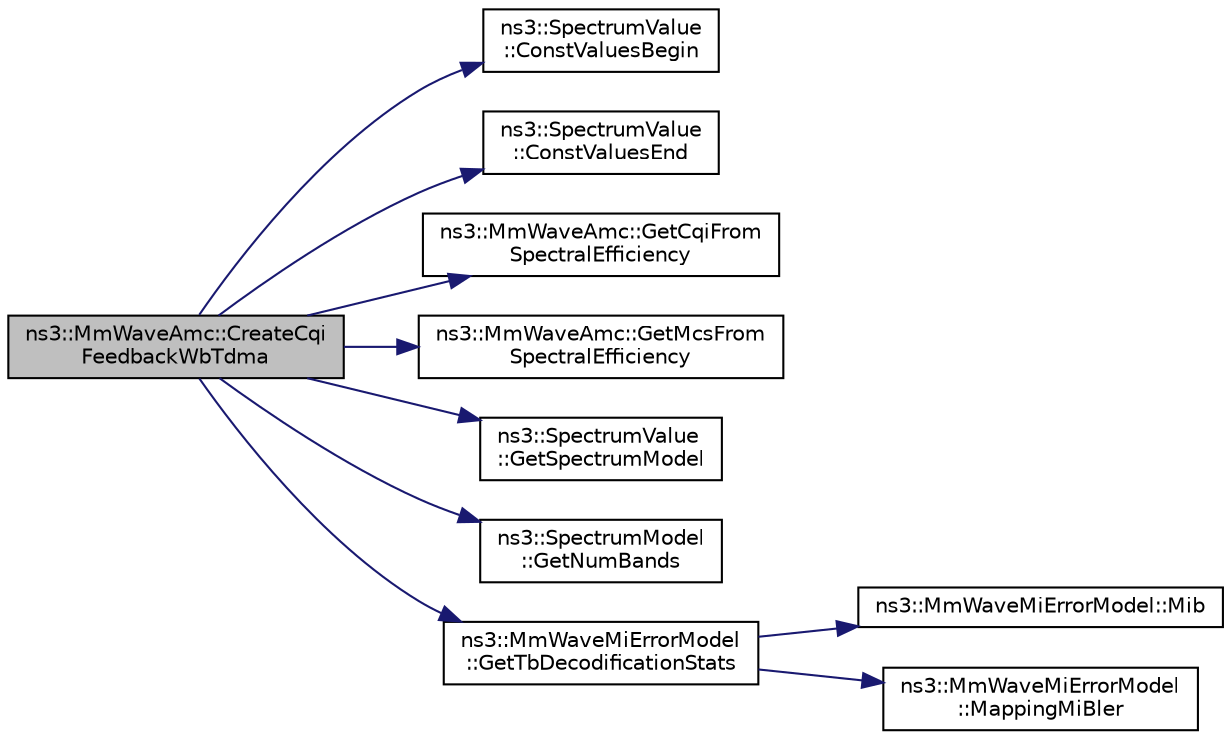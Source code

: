 digraph "ns3::MmWaveAmc::CreateCqiFeedbackWbTdma"
{
  edge [fontname="Helvetica",fontsize="10",labelfontname="Helvetica",labelfontsize="10"];
  node [fontname="Helvetica",fontsize="10",shape=record];
  rankdir="LR";
  Node1 [label="ns3::MmWaveAmc::CreateCqi\lFeedbackWbTdma",height=0.2,width=0.4,color="black", fillcolor="grey75", style="filled", fontcolor="black"];
  Node1 -> Node2 [color="midnightblue",fontsize="10",style="solid"];
  Node2 [label="ns3::SpectrumValue\l::ConstValuesBegin",height=0.2,width=0.4,color="black", fillcolor="white", style="filled",URL="$d5/d6e/classns3_1_1SpectrumValue.html#aad6900431bd0554b3ba9a00691c2393b"];
  Node1 -> Node3 [color="midnightblue",fontsize="10",style="solid"];
  Node3 [label="ns3::SpectrumValue\l::ConstValuesEnd",height=0.2,width=0.4,color="black", fillcolor="white", style="filled",URL="$d5/d6e/classns3_1_1SpectrumValue.html#ab5c2fbde4e06be7c0e4d7a0755c607be"];
  Node1 -> Node4 [color="midnightblue",fontsize="10",style="solid"];
  Node4 [label="ns3::MmWaveAmc::GetCqiFrom\lSpectralEfficiency",height=0.2,width=0.4,color="black", fillcolor="white", style="filled",URL="$db/da8/classns3_1_1MmWaveAmc.html#acbe2e5714d389d77b25d1dfbe433a806"];
  Node1 -> Node5 [color="midnightblue",fontsize="10",style="solid"];
  Node5 [label="ns3::MmWaveAmc::GetMcsFrom\lSpectralEfficiency",height=0.2,width=0.4,color="black", fillcolor="white", style="filled",URL="$db/da8/classns3_1_1MmWaveAmc.html#a3632ed497ab17df876e281a823f0450c"];
  Node1 -> Node6 [color="midnightblue",fontsize="10",style="solid"];
  Node6 [label="ns3::SpectrumValue\l::GetSpectrumModel",height=0.2,width=0.4,color="black", fillcolor="white", style="filled",URL="$d5/d6e/classns3_1_1SpectrumValue.html#ade13d535ac74958581d5ad059380dc2a"];
  Node1 -> Node7 [color="midnightblue",fontsize="10",style="solid"];
  Node7 [label="ns3::SpectrumModel\l::GetNumBands",height=0.2,width=0.4,color="black", fillcolor="white", style="filled",URL="$d2/da4/classns3_1_1SpectrumModel.html#a07c4a1c2f963885dd7fef7f82b20e90b"];
  Node1 -> Node8 [color="midnightblue",fontsize="10",style="solid"];
  Node8 [label="ns3::MmWaveMiErrorModel\l::GetTbDecodificationStats",height=0.2,width=0.4,color="black", fillcolor="white", style="filled",URL="$de/d1d/classns3_1_1MmWaveMiErrorModel.html#a82a14ebf85ae03a7815215c3c1a96cc7",tooltip="run the error-model algorithm for the specified TB "];
  Node8 -> Node9 [color="midnightblue",fontsize="10",style="solid"];
  Node9 [label="ns3::MmWaveMiErrorModel::Mib",height=0.2,width=0.4,color="black", fillcolor="white", style="filled",URL="$de/d1d/classns3_1_1MmWaveMiErrorModel.html#aace9efaf2ef6d1dfbbfa3fb49c29a977",tooltip="find the mmib (mean mutual information per bit) for different modulations of the specified TB ..."];
  Node8 -> Node10 [color="midnightblue",fontsize="10",style="solid"];
  Node10 [label="ns3::MmWaveMiErrorModel\l::MappingMiBler",height=0.2,width=0.4,color="black", fillcolor="white", style="filled",URL="$de/d1d/classns3_1_1MmWaveMiErrorModel.html#affc0eda2aaaa9f5a8bbc8f532ae7adfb",tooltip="map the mmib (mean mutual information per bit) for different MCS "];
}

